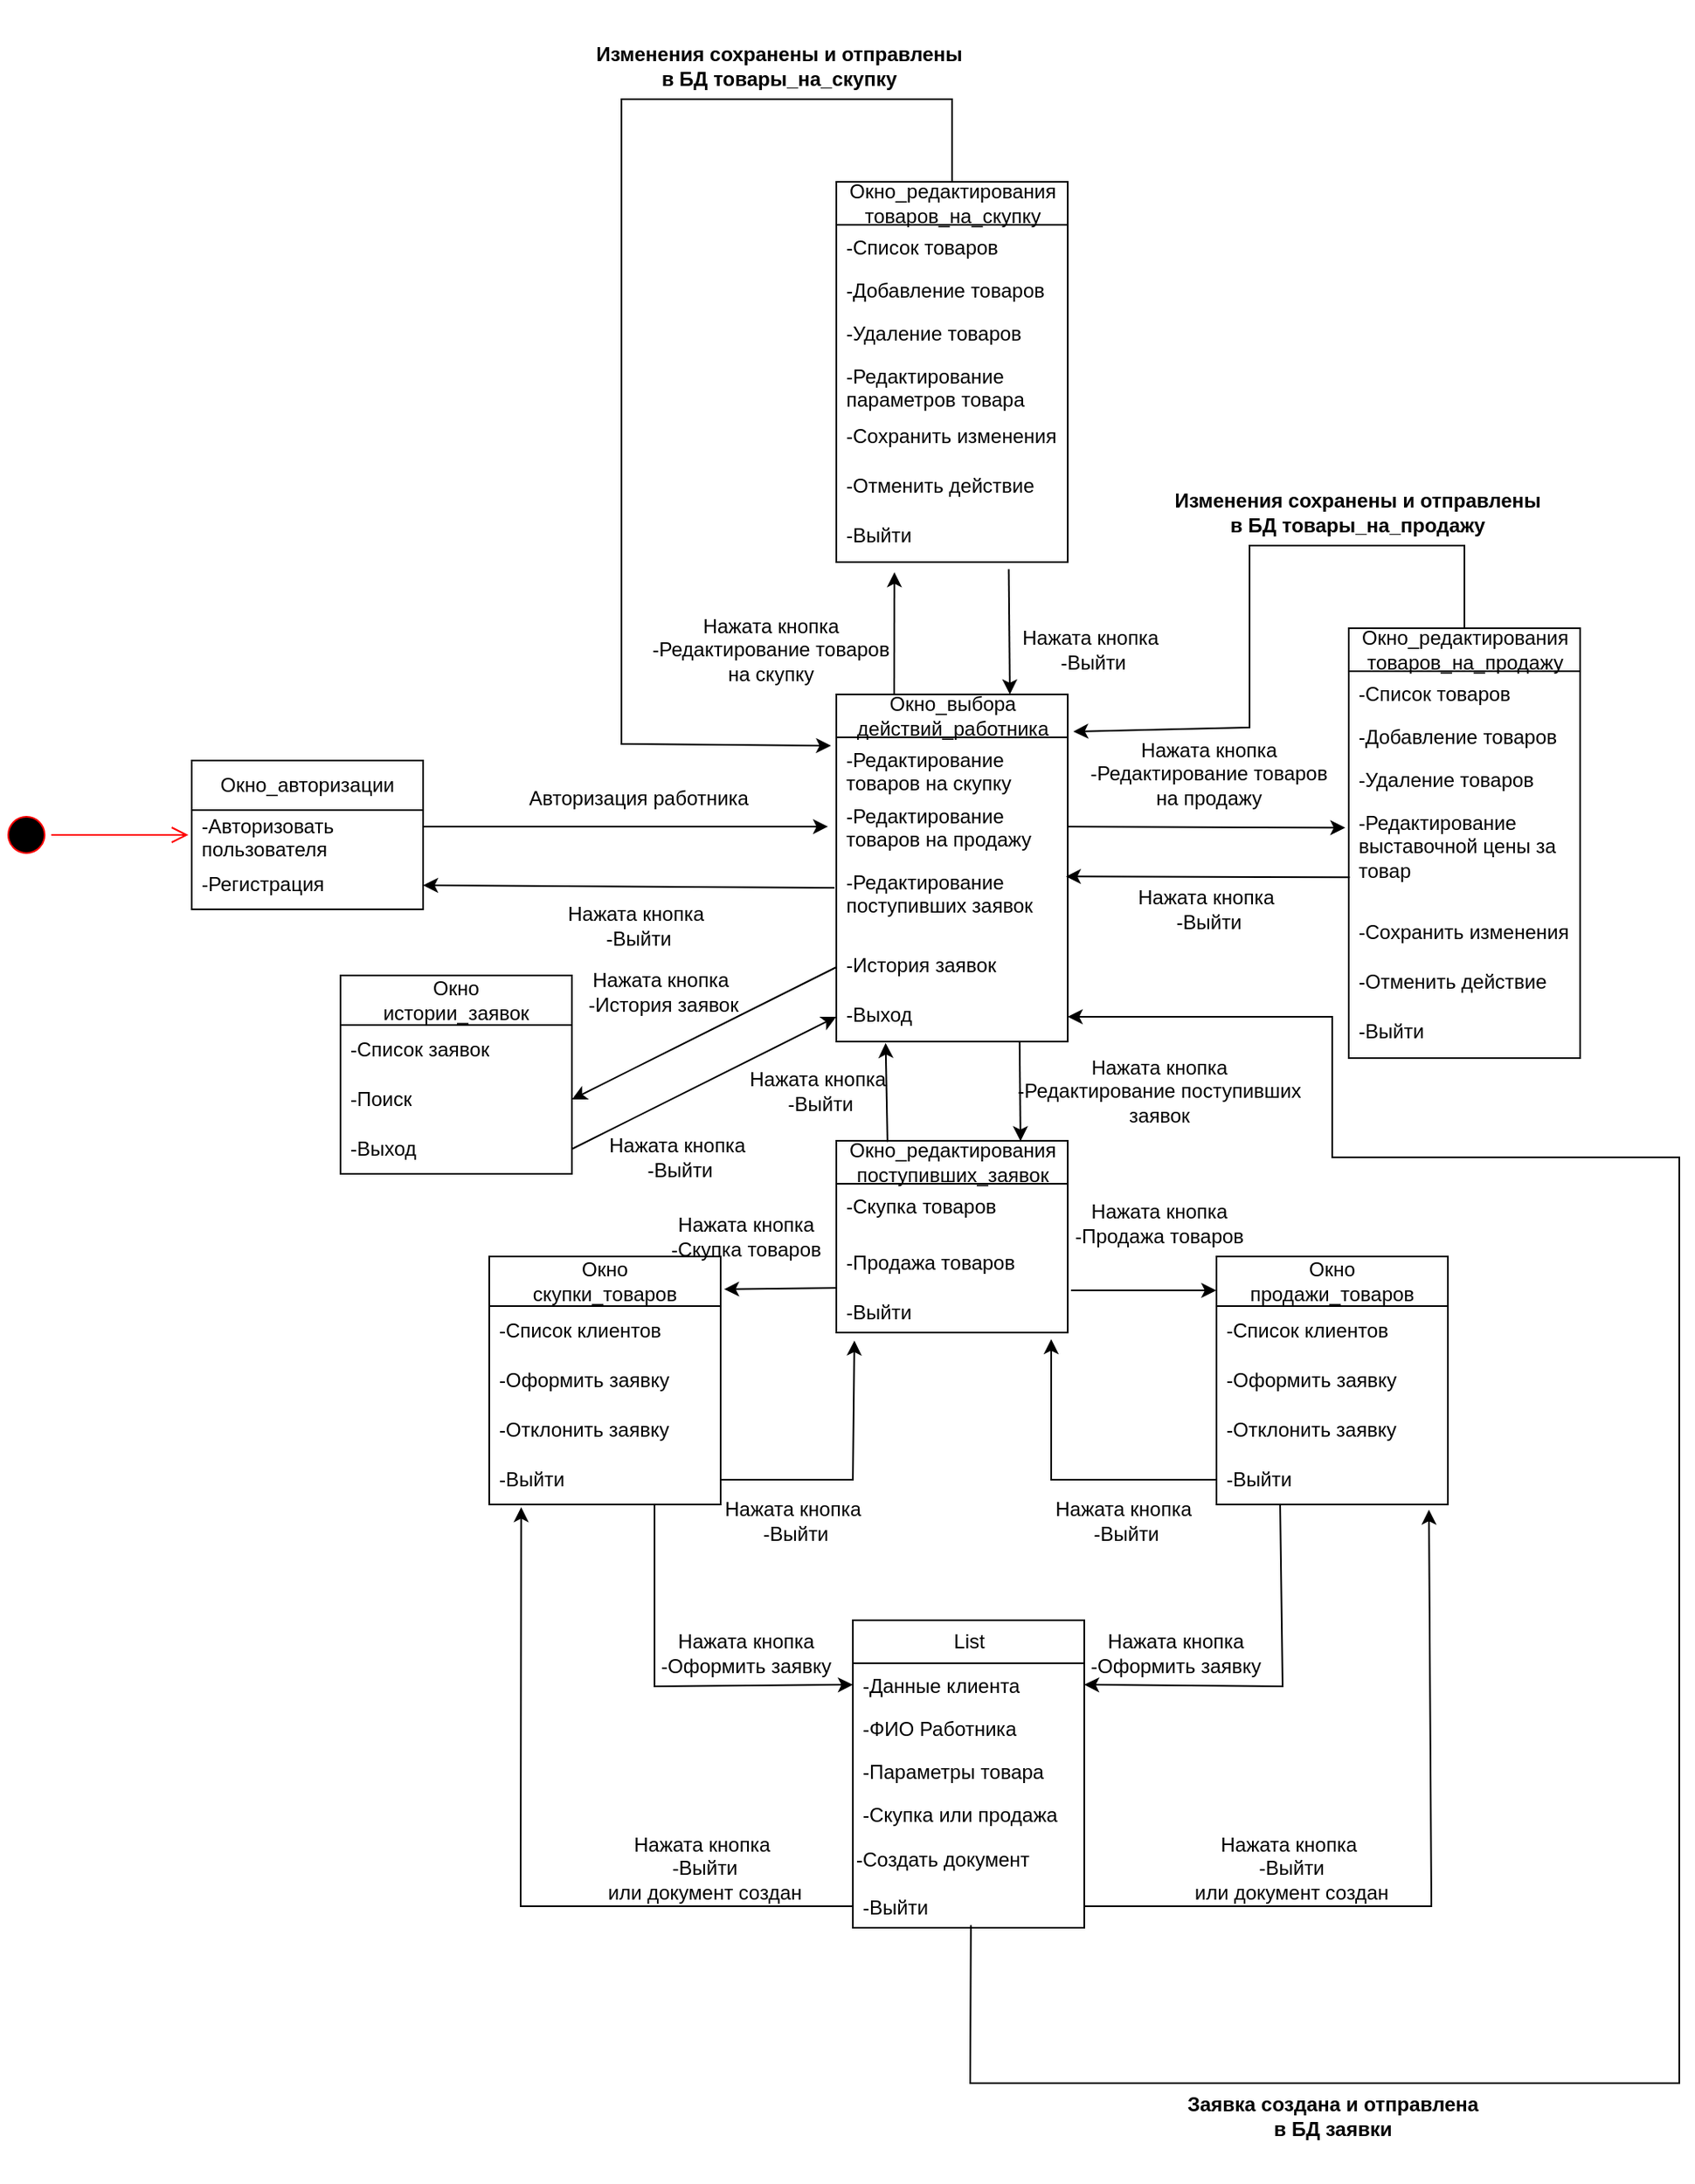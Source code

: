 <mxfile version="22.1.16" type="device">
  <diagram name="Страница — 1" id="S_WbuLk1oYFXi_504yw3">
    <mxGraphModel dx="2301" dy="1238" grid="1" gridSize="10" guides="1" tooltips="1" connect="1" arrows="1" fold="1" page="1" pageScale="1" pageWidth="4681" pageHeight="3300" math="0" shadow="0">
      <root>
        <mxCell id="0" />
        <mxCell id="1" parent="0" />
        <mxCell id="LJ7s-D-oC3d3cCEKPTJ6-1" value="" style="ellipse;html=1;shape=startState;fillColor=#000000;strokeColor=#ff0000;" parent="1" vertex="1">
          <mxGeometry x="25" y="510" width="30" height="30" as="geometry" />
        </mxCell>
        <mxCell id="LJ7s-D-oC3d3cCEKPTJ6-2" value="" style="edgeStyle=orthogonalEdgeStyle;html=1;verticalAlign=bottom;endArrow=open;endSize=8;strokeColor=#ff0000;rounded=0;entryX=-0.011;entryY=0.491;entryDx=0;entryDy=0;entryPerimeter=0;" parent="1" source="LJ7s-D-oC3d3cCEKPTJ6-1" edge="1">
          <mxGeometry relative="1" as="geometry">
            <mxPoint x="138" y="525" as="targetPoint" />
          </mxGeometry>
        </mxCell>
        <mxCell id="LJ7s-D-oC3d3cCEKPTJ6-3" value="Окно_авторизации" style="swimlane;fontStyle=0;childLayout=stackLayout;horizontal=1;startSize=30;horizontalStack=0;resizeParent=1;resizeParentMax=0;resizeLast=0;collapsible=1;marginBottom=0;whiteSpace=wrap;html=1;" parent="1" vertex="1">
          <mxGeometry x="140" y="480" width="140" height="90" as="geometry">
            <mxRectangle x="140" y="480" width="150" height="30" as="alternateBounds" />
          </mxGeometry>
        </mxCell>
        <mxCell id="LJ7s-D-oC3d3cCEKPTJ6-4" value="-Авторизовать пользователя" style="text;strokeColor=none;fillColor=none;align=left;verticalAlign=middle;spacingLeft=4;spacingRight=4;overflow=hidden;points=[[0,0.5],[1,0.5]];portConstraint=eastwest;rotatable=0;whiteSpace=wrap;html=1;" parent="LJ7s-D-oC3d3cCEKPTJ6-3" vertex="1">
          <mxGeometry y="30" width="140" height="30" as="geometry" />
        </mxCell>
        <mxCell id="LJ7s-D-oC3d3cCEKPTJ6-5" value="-Регистрация" style="text;strokeColor=none;fillColor=none;align=left;verticalAlign=middle;spacingLeft=4;spacingRight=4;overflow=hidden;points=[[0,0.5],[1,0.5]];portConstraint=eastwest;rotatable=0;whiteSpace=wrap;html=1;" parent="LJ7s-D-oC3d3cCEKPTJ6-3" vertex="1">
          <mxGeometry y="60" width="140" height="30" as="geometry" />
        </mxCell>
        <mxCell id="LJ7s-D-oC3d3cCEKPTJ6-11" value="" style="endArrow=classic;html=1;rounded=0;entryX=-0.036;entryY=0.333;entryDx=0;entryDy=0;entryPerimeter=0;exitX=1;exitY=0.333;exitDx=0;exitDy=0;exitPerimeter=0;" parent="1" source="LJ7s-D-oC3d3cCEKPTJ6-4" edge="1">
          <mxGeometry width="50" height="50" relative="1" as="geometry">
            <mxPoint x="310" y="540" as="sourcePoint" />
            <mxPoint x="524.96" y="519.99" as="targetPoint" />
          </mxGeometry>
        </mxCell>
        <mxCell id="LJ7s-D-oC3d3cCEKPTJ6-12" value="Авторизация работника" style="text;html=1;align=center;verticalAlign=middle;resizable=0;points=[];autosize=1;strokeColor=none;fillColor=none;" parent="1" vertex="1">
          <mxGeometry x="330" y="488" width="160" height="30" as="geometry" />
        </mxCell>
        <mxCell id="LJ7s-D-oC3d3cCEKPTJ6-50" value="Нажата кнопка&amp;nbsp;&lt;br&gt;-Выйти" style="text;html=1;align=center;verticalAlign=middle;resizable=0;points=[];autosize=1;strokeColor=none;fillColor=none;" parent="1" vertex="1">
          <mxGeometry x="630" y="393" width="110" height="40" as="geometry" />
        </mxCell>
        <mxCell id="LJ7s-D-oC3d3cCEKPTJ6-54" value="Окно_выбора&lt;br&gt;действий_работника" style="swimlane;fontStyle=0;childLayout=stackLayout;horizontal=1;startSize=26;fillColor=none;horizontalStack=0;resizeParent=1;resizeParentMax=0;resizeLast=0;collapsible=1;marginBottom=0;html=1;" parent="1" vertex="1">
          <mxGeometry x="530" y="440" width="140" height="210" as="geometry" />
        </mxCell>
        <mxCell id="LJ7s-D-oC3d3cCEKPTJ6-55" value="-Редактирование товаров на скупку" style="text;strokeColor=none;fillColor=none;align=left;verticalAlign=top;spacingLeft=4;spacingRight=4;overflow=hidden;rotatable=0;points=[[0,0.5],[1,0.5]];portConstraint=eastwest;whiteSpace=wrap;html=1;" parent="LJ7s-D-oC3d3cCEKPTJ6-54" vertex="1">
          <mxGeometry y="26" width="140" height="34" as="geometry" />
        </mxCell>
        <mxCell id="LJ7s-D-oC3d3cCEKPTJ6-56" value="-Редактирование товаров на продажу" style="text;strokeColor=none;fillColor=none;align=left;verticalAlign=top;spacingLeft=4;spacingRight=4;overflow=hidden;rotatable=0;points=[[0,0.5],[1,0.5]];portConstraint=eastwest;whiteSpace=wrap;html=1;" parent="LJ7s-D-oC3d3cCEKPTJ6-54" vertex="1">
          <mxGeometry y="60" width="140" height="40" as="geometry" />
        </mxCell>
        <mxCell id="LJ7s-D-oC3d3cCEKPTJ6-57" value="-Редактирование поступивших заявок" style="text;strokeColor=none;fillColor=none;align=left;verticalAlign=top;spacingLeft=4;spacingRight=4;overflow=hidden;rotatable=0;points=[[0,0.5],[1,0.5]];portConstraint=eastwest;whiteSpace=wrap;html=1;" parent="LJ7s-D-oC3d3cCEKPTJ6-54" vertex="1">
          <mxGeometry y="100" width="140" height="50" as="geometry" />
        </mxCell>
        <mxCell id="VSyHKjEqZJZnVfe-CxXT-1" value="-История заявок" style="text;strokeColor=none;fillColor=none;align=left;verticalAlign=top;spacingLeft=4;spacingRight=4;overflow=hidden;rotatable=0;points=[[0,0.5],[1,0.5]];portConstraint=eastwest;whiteSpace=wrap;html=1;" vertex="1" parent="LJ7s-D-oC3d3cCEKPTJ6-54">
          <mxGeometry y="150" width="140" height="30" as="geometry" />
        </mxCell>
        <mxCell id="LJ7s-D-oC3d3cCEKPTJ6-58" value="-Выход" style="text;strokeColor=none;fillColor=none;align=left;verticalAlign=top;spacingLeft=4;spacingRight=4;overflow=hidden;rotatable=0;points=[[0,0.5],[1,0.5]];portConstraint=eastwest;whiteSpace=wrap;html=1;" parent="LJ7s-D-oC3d3cCEKPTJ6-54" vertex="1">
          <mxGeometry y="180" width="140" height="30" as="geometry" />
        </mxCell>
        <mxCell id="LJ7s-D-oC3d3cCEKPTJ6-59" value="" style="endArrow=classic;html=1;rounded=0;exitX=-0.008;exitY=0.34;exitDx=0;exitDy=0;exitPerimeter=0;" parent="1" source="LJ7s-D-oC3d3cCEKPTJ6-57" target="LJ7s-D-oC3d3cCEKPTJ6-5" edge="1">
          <mxGeometry width="50" height="50" relative="1" as="geometry">
            <mxPoint x="630" y="470" as="sourcePoint" />
            <mxPoint x="680" y="420" as="targetPoint" />
          </mxGeometry>
        </mxCell>
        <mxCell id="LJ7s-D-oC3d3cCEKPTJ6-60" value="Окно_редактирования&lt;br&gt;товаров_на_скупку" style="swimlane;fontStyle=0;childLayout=stackLayout;horizontal=1;startSize=26;fillColor=none;horizontalStack=0;resizeParent=1;resizeParentMax=0;resizeLast=0;collapsible=1;marginBottom=0;html=1;" parent="1" vertex="1">
          <mxGeometry x="530" y="130" width="140" height="230" as="geometry" />
        </mxCell>
        <mxCell id="LJ7s-D-oC3d3cCEKPTJ6-61" value="-Список товаров" style="text;strokeColor=none;fillColor=none;align=left;verticalAlign=top;spacingLeft=4;spacingRight=4;overflow=hidden;rotatable=0;points=[[0,0.5],[1,0.5]];portConstraint=eastwest;whiteSpace=wrap;html=1;" parent="LJ7s-D-oC3d3cCEKPTJ6-60" vertex="1">
          <mxGeometry y="26" width="140" height="26" as="geometry" />
        </mxCell>
        <mxCell id="LJ7s-D-oC3d3cCEKPTJ6-62" value="-Добавление товаров" style="text;strokeColor=none;fillColor=none;align=left;verticalAlign=top;spacingLeft=4;spacingRight=4;overflow=hidden;rotatable=0;points=[[0,0.5],[1,0.5]];portConstraint=eastwest;whiteSpace=wrap;html=1;" parent="LJ7s-D-oC3d3cCEKPTJ6-60" vertex="1">
          <mxGeometry y="52" width="140" height="26" as="geometry" />
        </mxCell>
        <mxCell id="LJ7s-D-oC3d3cCEKPTJ6-63" value="-Удаление товаров" style="text;strokeColor=none;fillColor=none;align=left;verticalAlign=top;spacingLeft=4;spacingRight=4;overflow=hidden;rotatable=0;points=[[0,0.5],[1,0.5]];portConstraint=eastwest;whiteSpace=wrap;html=1;" parent="LJ7s-D-oC3d3cCEKPTJ6-60" vertex="1">
          <mxGeometry y="78" width="140" height="26" as="geometry" />
        </mxCell>
        <mxCell id="LJ7s-D-oC3d3cCEKPTJ6-64" value="-Редактирование параметров товара" style="text;strokeColor=none;fillColor=none;align=left;verticalAlign=top;spacingLeft=4;spacingRight=4;overflow=hidden;rotatable=0;points=[[0,0.5],[1,0.5]];portConstraint=eastwest;whiteSpace=wrap;html=1;" parent="LJ7s-D-oC3d3cCEKPTJ6-60" vertex="1">
          <mxGeometry y="104" width="140" height="36" as="geometry" />
        </mxCell>
        <mxCell id="LJ7s-D-oC3d3cCEKPTJ6-66" value="-Сохранить изменения" style="text;strokeColor=none;fillColor=none;align=left;verticalAlign=top;spacingLeft=4;spacingRight=4;overflow=hidden;rotatable=0;points=[[0,0.5],[1,0.5]];portConstraint=eastwest;whiteSpace=wrap;html=1;" parent="LJ7s-D-oC3d3cCEKPTJ6-60" vertex="1">
          <mxGeometry y="140" width="140" height="30" as="geometry" />
        </mxCell>
        <mxCell id="LJ7s-D-oC3d3cCEKPTJ6-67" value="-Отменить действие" style="text;strokeColor=none;fillColor=none;align=left;verticalAlign=top;spacingLeft=4;spacingRight=4;overflow=hidden;rotatable=0;points=[[0,0.5],[1,0.5]];portConstraint=eastwest;whiteSpace=wrap;html=1;" parent="LJ7s-D-oC3d3cCEKPTJ6-60" vertex="1">
          <mxGeometry y="170" width="140" height="30" as="geometry" />
        </mxCell>
        <mxCell id="LJ7s-D-oC3d3cCEKPTJ6-65" value="-Выйти" style="text;strokeColor=none;fillColor=none;align=left;verticalAlign=top;spacingLeft=4;spacingRight=4;overflow=hidden;rotatable=0;points=[[0,0.5],[1,0.5]];portConstraint=eastwest;whiteSpace=wrap;html=1;" parent="LJ7s-D-oC3d3cCEKPTJ6-60" vertex="1">
          <mxGeometry y="200" width="140" height="30" as="geometry" />
        </mxCell>
        <mxCell id="LJ7s-D-oC3d3cCEKPTJ6-68" value="" style="endArrow=classic;html=1;rounded=0;exitX=0.745;exitY=1.143;exitDx=0;exitDy=0;entryX=0.75;entryY=0;entryDx=0;entryDy=0;exitPerimeter=0;" parent="1" source="LJ7s-D-oC3d3cCEKPTJ6-65" target="LJ7s-D-oC3d3cCEKPTJ6-54" edge="1">
          <mxGeometry width="50" height="50" relative="1" as="geometry">
            <mxPoint x="630" y="470" as="sourcePoint" />
            <mxPoint x="680" y="420" as="targetPoint" />
          </mxGeometry>
        </mxCell>
        <mxCell id="LJ7s-D-oC3d3cCEKPTJ6-69" value="" style="endArrow=classic;html=1;rounded=0;exitX=0.25;exitY=0;exitDx=0;exitDy=0;entryX=0.251;entryY=1.203;entryDx=0;entryDy=0;entryPerimeter=0;" parent="1" source="LJ7s-D-oC3d3cCEKPTJ6-54" target="LJ7s-D-oC3d3cCEKPTJ6-65" edge="1">
          <mxGeometry width="50" height="50" relative="1" as="geometry">
            <mxPoint x="630" y="470" as="sourcePoint" />
            <mxPoint x="680" y="420" as="targetPoint" />
          </mxGeometry>
        </mxCell>
        <mxCell id="LJ7s-D-oC3d3cCEKPTJ6-70" value="Нажата кнопка&lt;br&gt;-Редактирование товаров&lt;br&gt;на скупку" style="text;html=1;align=center;verticalAlign=middle;resizable=0;points=[];autosize=1;strokeColor=none;fillColor=none;" parent="1" vertex="1">
          <mxGeometry x="405" y="383" width="170" height="60" as="geometry" />
        </mxCell>
        <mxCell id="LJ7s-D-oC3d3cCEKPTJ6-124" value="Окно_редактирования&lt;br&gt;товаров_на_продажу" style="swimlane;fontStyle=0;childLayout=stackLayout;horizontal=1;startSize=26;fillColor=none;horizontalStack=0;resizeParent=1;resizeParentMax=0;resizeLast=0;collapsible=1;marginBottom=0;html=1;" parent="1" vertex="1">
          <mxGeometry x="840" y="400" width="140" height="260" as="geometry" />
        </mxCell>
        <mxCell id="LJ7s-D-oC3d3cCEKPTJ6-125" value="-Список товаров" style="text;strokeColor=none;fillColor=none;align=left;verticalAlign=top;spacingLeft=4;spacingRight=4;overflow=hidden;rotatable=0;points=[[0,0.5],[1,0.5]];portConstraint=eastwest;whiteSpace=wrap;html=1;" parent="LJ7s-D-oC3d3cCEKPTJ6-124" vertex="1">
          <mxGeometry y="26" width="140" height="26" as="geometry" />
        </mxCell>
        <mxCell id="LJ7s-D-oC3d3cCEKPTJ6-126" value="-Добавление товаров" style="text;strokeColor=none;fillColor=none;align=left;verticalAlign=top;spacingLeft=4;spacingRight=4;overflow=hidden;rotatable=0;points=[[0,0.5],[1,0.5]];portConstraint=eastwest;whiteSpace=wrap;html=1;" parent="LJ7s-D-oC3d3cCEKPTJ6-124" vertex="1">
          <mxGeometry y="52" width="140" height="26" as="geometry" />
        </mxCell>
        <mxCell id="LJ7s-D-oC3d3cCEKPTJ6-127" value="-Удаление товаров" style="text;strokeColor=none;fillColor=none;align=left;verticalAlign=top;spacingLeft=4;spacingRight=4;overflow=hidden;rotatable=0;points=[[0,0.5],[1,0.5]];portConstraint=eastwest;whiteSpace=wrap;html=1;" parent="LJ7s-D-oC3d3cCEKPTJ6-124" vertex="1">
          <mxGeometry y="78" width="140" height="26" as="geometry" />
        </mxCell>
        <mxCell id="LJ7s-D-oC3d3cCEKPTJ6-128" value="-Редактирование выставочной цены за товар" style="text;strokeColor=none;fillColor=none;align=left;verticalAlign=top;spacingLeft=4;spacingRight=4;overflow=hidden;rotatable=0;points=[[0,0.5],[1,0.5]];portConstraint=eastwest;whiteSpace=wrap;html=1;" parent="LJ7s-D-oC3d3cCEKPTJ6-124" vertex="1">
          <mxGeometry y="104" width="140" height="66" as="geometry" />
        </mxCell>
        <mxCell id="LJ7s-D-oC3d3cCEKPTJ6-129" value="-Сохранить изменения" style="text;strokeColor=none;fillColor=none;align=left;verticalAlign=top;spacingLeft=4;spacingRight=4;overflow=hidden;rotatable=0;points=[[0,0.5],[1,0.5]];portConstraint=eastwest;whiteSpace=wrap;html=1;" parent="LJ7s-D-oC3d3cCEKPTJ6-124" vertex="1">
          <mxGeometry y="170" width="140" height="30" as="geometry" />
        </mxCell>
        <mxCell id="LJ7s-D-oC3d3cCEKPTJ6-130" value="-Отменить действие" style="text;strokeColor=none;fillColor=none;align=left;verticalAlign=top;spacingLeft=4;spacingRight=4;overflow=hidden;rotatable=0;points=[[0,0.5],[1,0.5]];portConstraint=eastwest;whiteSpace=wrap;html=1;" parent="LJ7s-D-oC3d3cCEKPTJ6-124" vertex="1">
          <mxGeometry y="200" width="140" height="30" as="geometry" />
        </mxCell>
        <mxCell id="LJ7s-D-oC3d3cCEKPTJ6-131" value="-Выйти" style="text;strokeColor=none;fillColor=none;align=left;verticalAlign=top;spacingLeft=4;spacingRight=4;overflow=hidden;rotatable=0;points=[[0,0.5],[1,0.5]];portConstraint=eastwest;whiteSpace=wrap;html=1;" parent="LJ7s-D-oC3d3cCEKPTJ6-124" vertex="1">
          <mxGeometry y="230" width="140" height="30" as="geometry" />
        </mxCell>
        <mxCell id="LJ7s-D-oC3d3cCEKPTJ6-132" value="" style="endArrow=classic;html=1;rounded=0;exitX=0.005;exitY=0.707;exitDx=0;exitDy=0;entryX=0.992;entryY=0.203;entryDx=0;entryDy=0;entryPerimeter=0;exitPerimeter=0;" parent="1" source="LJ7s-D-oC3d3cCEKPTJ6-128" target="LJ7s-D-oC3d3cCEKPTJ6-57" edge="1">
          <mxGeometry width="50" height="50" relative="1" as="geometry">
            <mxPoint x="630" y="470" as="sourcePoint" />
            <mxPoint x="680" y="420" as="targetPoint" />
            <Array as="points" />
          </mxGeometry>
        </mxCell>
        <mxCell id="LJ7s-D-oC3d3cCEKPTJ6-133" value="Нажата кнопка&amp;nbsp;&lt;br&gt;-Выйти" style="text;html=1;align=center;verticalAlign=middle;resizable=0;points=[];autosize=1;strokeColor=none;fillColor=none;" parent="1" vertex="1">
          <mxGeometry x="700" y="550" width="110" height="40" as="geometry" />
        </mxCell>
        <mxCell id="LJ7s-D-oC3d3cCEKPTJ6-134" value="" style="endArrow=classic;html=1;rounded=0;exitX=1;exitY=0.5;exitDx=0;exitDy=0;entryX=-0.015;entryY=0.252;entryDx=0;entryDy=0;entryPerimeter=0;" parent="1" source="LJ7s-D-oC3d3cCEKPTJ6-56" target="LJ7s-D-oC3d3cCEKPTJ6-128" edge="1">
          <mxGeometry width="50" height="50" relative="1" as="geometry">
            <mxPoint x="630" y="470" as="sourcePoint" />
            <mxPoint x="680" y="420" as="targetPoint" />
          </mxGeometry>
        </mxCell>
        <mxCell id="LJ7s-D-oC3d3cCEKPTJ6-135" value="Нажата кнопка&lt;br&gt;-Редактирование товаров&lt;br&gt;на продажу" style="text;html=1;align=center;verticalAlign=middle;resizable=0;points=[];autosize=1;strokeColor=none;fillColor=none;" parent="1" vertex="1">
          <mxGeometry x="670" y="458" width="170" height="60" as="geometry" />
        </mxCell>
        <mxCell id="LJ7s-D-oC3d3cCEKPTJ6-136" value="Окно_редактирования&lt;br&gt;поступивших_заявок" style="swimlane;fontStyle=0;childLayout=stackLayout;horizontal=1;startSize=26;fillColor=none;horizontalStack=0;resizeParent=1;resizeParentMax=0;resizeLast=0;collapsible=1;marginBottom=0;html=1;" parent="1" vertex="1">
          <mxGeometry x="530" y="710" width="140" height="116" as="geometry" />
        </mxCell>
        <mxCell id="LJ7s-D-oC3d3cCEKPTJ6-137" value="-Скупка товаров" style="text;strokeColor=none;fillColor=none;align=left;verticalAlign=top;spacingLeft=4;spacingRight=4;overflow=hidden;rotatable=0;points=[[0,0.5],[1,0.5]];portConstraint=eastwest;whiteSpace=wrap;html=1;" parent="LJ7s-D-oC3d3cCEKPTJ6-136" vertex="1">
          <mxGeometry y="26" width="140" height="34" as="geometry" />
        </mxCell>
        <mxCell id="LJ7s-D-oC3d3cCEKPTJ6-138" value="-Продажа товаров" style="text;strokeColor=none;fillColor=none;align=left;verticalAlign=top;spacingLeft=4;spacingRight=4;overflow=hidden;rotatable=0;points=[[0,0.5],[1,0.5]];portConstraint=eastwest;whiteSpace=wrap;html=1;" parent="LJ7s-D-oC3d3cCEKPTJ6-136" vertex="1">
          <mxGeometry y="60" width="140" height="30" as="geometry" />
        </mxCell>
        <mxCell id="LJ7s-D-oC3d3cCEKPTJ6-139" value="-Выйти" style="text;strokeColor=none;fillColor=none;align=left;verticalAlign=top;spacingLeft=4;spacingRight=4;overflow=hidden;rotatable=0;points=[[0,0.5],[1,0.5]];portConstraint=eastwest;whiteSpace=wrap;html=1;" parent="LJ7s-D-oC3d3cCEKPTJ6-136" vertex="1">
          <mxGeometry y="90" width="140" height="26" as="geometry" />
        </mxCell>
        <mxCell id="LJ7s-D-oC3d3cCEKPTJ6-140" value="" style="endArrow=classic;html=1;rounded=0;exitX=0.792;exitY=1.008;exitDx=0;exitDy=0;exitPerimeter=0;entryX=0.796;entryY=0.002;entryDx=0;entryDy=0;entryPerimeter=0;" parent="1" source="LJ7s-D-oC3d3cCEKPTJ6-58" target="LJ7s-D-oC3d3cCEKPTJ6-136" edge="1">
          <mxGeometry width="50" height="50" relative="1" as="geometry">
            <mxPoint x="540" y="560" as="sourcePoint" />
            <mxPoint x="590" y="510" as="targetPoint" />
            <Array as="points" />
          </mxGeometry>
        </mxCell>
        <mxCell id="LJ7s-D-oC3d3cCEKPTJ6-141" value="" style="endArrow=classic;html=1;rounded=0;exitX=0.221;exitY=0.006;exitDx=0;exitDy=0;exitPerimeter=0;entryX=0.213;entryY=1.029;entryDx=0;entryDy=0;entryPerimeter=0;" parent="1" source="LJ7s-D-oC3d3cCEKPTJ6-136" target="LJ7s-D-oC3d3cCEKPTJ6-58" edge="1">
          <mxGeometry width="50" height="50" relative="1" as="geometry">
            <mxPoint x="530" y="640" as="sourcePoint" />
            <mxPoint x="580" y="590" as="targetPoint" />
          </mxGeometry>
        </mxCell>
        <mxCell id="LJ7s-D-oC3d3cCEKPTJ6-142" value="Нажата кнопка&amp;nbsp;&lt;br&gt;-Выйти" style="text;html=1;align=center;verticalAlign=middle;resizable=0;points=[];autosize=1;strokeColor=none;fillColor=none;" parent="1" vertex="1">
          <mxGeometry x="465" y="660" width="110" height="40" as="geometry" />
        </mxCell>
        <mxCell id="LJ7s-D-oC3d3cCEKPTJ6-143" value="Нажата кнопка&lt;br&gt;-Редактирование поступивших&lt;br&gt;заявок" style="text;html=1;align=center;verticalAlign=middle;resizable=0;points=[];autosize=1;strokeColor=none;fillColor=none;" parent="1" vertex="1">
          <mxGeometry x="630" y="650" width="190" height="60" as="geometry" />
        </mxCell>
        <mxCell id="LJ7s-D-oC3d3cCEKPTJ6-144" value="Окно&lt;br&gt;продажи_товаров" style="swimlane;fontStyle=0;childLayout=stackLayout;horizontal=1;startSize=30;horizontalStack=0;resizeParent=1;resizeParentMax=0;resizeLast=0;collapsible=1;marginBottom=0;whiteSpace=wrap;html=1;" parent="1" vertex="1">
          <mxGeometry x="760" y="780" width="140" height="150" as="geometry" />
        </mxCell>
        <mxCell id="LJ7s-D-oC3d3cCEKPTJ6-145" value="-Список клиентов" style="text;strokeColor=none;fillColor=none;align=left;verticalAlign=middle;spacingLeft=4;spacingRight=4;overflow=hidden;points=[[0,0.5],[1,0.5]];portConstraint=eastwest;rotatable=0;whiteSpace=wrap;html=1;" parent="LJ7s-D-oC3d3cCEKPTJ6-144" vertex="1">
          <mxGeometry y="30" width="140" height="30" as="geometry" />
        </mxCell>
        <mxCell id="LJ7s-D-oC3d3cCEKPTJ6-146" value="-Оформить заявку" style="text;strokeColor=none;fillColor=none;align=left;verticalAlign=middle;spacingLeft=4;spacingRight=4;overflow=hidden;points=[[0,0.5],[1,0.5]];portConstraint=eastwest;rotatable=0;whiteSpace=wrap;html=1;" parent="LJ7s-D-oC3d3cCEKPTJ6-144" vertex="1">
          <mxGeometry y="60" width="140" height="30" as="geometry" />
        </mxCell>
        <mxCell id="LJ7s-D-oC3d3cCEKPTJ6-147" value="-Отклонить заявку" style="text;strokeColor=none;fillColor=none;align=left;verticalAlign=middle;spacingLeft=4;spacingRight=4;overflow=hidden;points=[[0,0.5],[1,0.5]];portConstraint=eastwest;rotatable=0;whiteSpace=wrap;html=1;" parent="LJ7s-D-oC3d3cCEKPTJ6-144" vertex="1">
          <mxGeometry y="90" width="140" height="30" as="geometry" />
        </mxCell>
        <mxCell id="LJ7s-D-oC3d3cCEKPTJ6-148" value="-Выйти" style="text;strokeColor=none;fillColor=none;align=left;verticalAlign=middle;spacingLeft=4;spacingRight=4;overflow=hidden;points=[[0,0.5],[1,0.5]];portConstraint=eastwest;rotatable=0;whiteSpace=wrap;html=1;" parent="LJ7s-D-oC3d3cCEKPTJ6-144" vertex="1">
          <mxGeometry y="120" width="140" height="30" as="geometry" />
        </mxCell>
        <mxCell id="LJ7s-D-oC3d3cCEKPTJ6-149" value="Окно&lt;br&gt;скупки_товаров" style="swimlane;fontStyle=0;childLayout=stackLayout;horizontal=1;startSize=30;horizontalStack=0;resizeParent=1;resizeParentMax=0;resizeLast=0;collapsible=1;marginBottom=0;whiteSpace=wrap;html=1;" parent="1" vertex="1">
          <mxGeometry x="320" y="780" width="140" height="150" as="geometry" />
        </mxCell>
        <mxCell id="LJ7s-D-oC3d3cCEKPTJ6-150" value="-Список клиентов" style="text;strokeColor=none;fillColor=none;align=left;verticalAlign=middle;spacingLeft=4;spacingRight=4;overflow=hidden;points=[[0,0.5],[1,0.5]];portConstraint=eastwest;rotatable=0;whiteSpace=wrap;html=1;" parent="LJ7s-D-oC3d3cCEKPTJ6-149" vertex="1">
          <mxGeometry y="30" width="140" height="30" as="geometry" />
        </mxCell>
        <mxCell id="LJ7s-D-oC3d3cCEKPTJ6-151" value="-Оформить заявку" style="text;strokeColor=none;fillColor=none;align=left;verticalAlign=middle;spacingLeft=4;spacingRight=4;overflow=hidden;points=[[0,0.5],[1,0.5]];portConstraint=eastwest;rotatable=0;whiteSpace=wrap;html=1;" parent="LJ7s-D-oC3d3cCEKPTJ6-149" vertex="1">
          <mxGeometry y="60" width="140" height="30" as="geometry" />
        </mxCell>
        <mxCell id="LJ7s-D-oC3d3cCEKPTJ6-152" value="-Отклонить заявку" style="text;strokeColor=none;fillColor=none;align=left;verticalAlign=middle;spacingLeft=4;spacingRight=4;overflow=hidden;points=[[0,0.5],[1,0.5]];portConstraint=eastwest;rotatable=0;whiteSpace=wrap;html=1;" parent="LJ7s-D-oC3d3cCEKPTJ6-149" vertex="1">
          <mxGeometry y="90" width="140" height="30" as="geometry" />
        </mxCell>
        <mxCell id="LJ7s-D-oC3d3cCEKPTJ6-153" value="-Выйти" style="text;strokeColor=none;fillColor=none;align=left;verticalAlign=middle;spacingLeft=4;spacingRight=4;overflow=hidden;points=[[0,0.5],[1,0.5]];portConstraint=eastwest;rotatable=0;whiteSpace=wrap;html=1;" parent="LJ7s-D-oC3d3cCEKPTJ6-149" vertex="1">
          <mxGeometry y="120" width="140" height="30" as="geometry" />
        </mxCell>
        <mxCell id="LJ7s-D-oC3d3cCEKPTJ6-154" value="" style="endArrow=classic;html=1;rounded=0;exitX=1;exitY=0.5;exitDx=0;exitDy=0;entryX=0.078;entryY=1.186;entryDx=0;entryDy=0;entryPerimeter=0;" parent="1" source="LJ7s-D-oC3d3cCEKPTJ6-153" target="LJ7s-D-oC3d3cCEKPTJ6-139" edge="1">
          <mxGeometry width="50" height="50" relative="1" as="geometry">
            <mxPoint x="490" y="730" as="sourcePoint" />
            <mxPoint x="540" y="680" as="targetPoint" />
            <Array as="points">
              <mxPoint x="500" y="915" />
              <mxPoint x="540" y="915" />
            </Array>
          </mxGeometry>
        </mxCell>
        <mxCell id="LJ7s-D-oC3d3cCEKPTJ6-155" value="Нажата кнопка&amp;nbsp;&lt;br&gt;-Выйти" style="text;html=1;align=center;verticalAlign=middle;resizable=0;points=[];autosize=1;strokeColor=none;fillColor=none;" parent="1" vertex="1">
          <mxGeometry x="450" y="920" width="110" height="40" as="geometry" />
        </mxCell>
        <mxCell id="LJ7s-D-oC3d3cCEKPTJ6-156" value="" style="endArrow=classic;html=1;rounded=0;exitX=0;exitY=0.5;exitDx=0;exitDy=0;" parent="1" source="LJ7s-D-oC3d3cCEKPTJ6-148" edge="1">
          <mxGeometry width="50" height="50" relative="1" as="geometry">
            <mxPoint x="490" y="730" as="sourcePoint" />
            <mxPoint x="660" y="830" as="targetPoint" />
            <Array as="points">
              <mxPoint x="660" y="915" />
            </Array>
          </mxGeometry>
        </mxCell>
        <mxCell id="LJ7s-D-oC3d3cCEKPTJ6-157" value="Нажата кнопка&amp;nbsp;&lt;br&gt;-Выйти" style="text;html=1;align=center;verticalAlign=middle;resizable=0;points=[];autosize=1;strokeColor=none;fillColor=none;" parent="1" vertex="1">
          <mxGeometry x="650" y="920" width="110" height="40" as="geometry" />
        </mxCell>
        <mxCell id="LJ7s-D-oC3d3cCEKPTJ6-158" value="" style="endArrow=classic;html=1;rounded=0;exitX=0.002;exitY=-0.038;exitDx=0;exitDy=0;exitPerimeter=0;entryX=1.015;entryY=0.132;entryDx=0;entryDy=0;entryPerimeter=0;" parent="1" source="LJ7s-D-oC3d3cCEKPTJ6-139" target="LJ7s-D-oC3d3cCEKPTJ6-149" edge="1">
          <mxGeometry width="50" height="50" relative="1" as="geometry">
            <mxPoint x="490" y="730" as="sourcePoint" />
            <mxPoint x="540" y="680" as="targetPoint" />
          </mxGeometry>
        </mxCell>
        <mxCell id="LJ7s-D-oC3d3cCEKPTJ6-159" value="Нажата кнопка&lt;br&gt;-Скупка товаров" style="text;html=1;align=center;verticalAlign=middle;resizable=0;points=[];autosize=1;strokeColor=none;fillColor=none;" parent="1" vertex="1">
          <mxGeometry x="420" y="748" width="110" height="40" as="geometry" />
        </mxCell>
        <mxCell id="LJ7s-D-oC3d3cCEKPTJ6-160" value="Нажата кнопка&lt;br&gt;-Продажа товаров" style="text;html=1;align=center;verticalAlign=middle;resizable=0;points=[];autosize=1;strokeColor=none;fillColor=none;" parent="1" vertex="1">
          <mxGeometry x="660" y="740" width="130" height="40" as="geometry" />
        </mxCell>
        <mxCell id="LJ7s-D-oC3d3cCEKPTJ6-161" value="" style="endArrow=classic;html=1;rounded=0;exitX=1.014;exitY=0.02;exitDx=0;exitDy=0;exitPerimeter=0;entryX=-0.001;entryY=0.137;entryDx=0;entryDy=0;entryPerimeter=0;" parent="1" source="LJ7s-D-oC3d3cCEKPTJ6-139" target="LJ7s-D-oC3d3cCEKPTJ6-144" edge="1">
          <mxGeometry width="50" height="50" relative="1" as="geometry">
            <mxPoint x="490" y="730" as="sourcePoint" />
            <mxPoint x="540" y="680" as="targetPoint" />
          </mxGeometry>
        </mxCell>
        <mxCell id="LJ7s-D-oC3d3cCEKPTJ6-163" value="List" style="swimlane;fontStyle=0;childLayout=stackLayout;horizontal=1;startSize=26;fillColor=none;horizontalStack=0;resizeParent=1;resizeParentMax=0;resizeLast=0;collapsible=1;marginBottom=0;html=1;" parent="1" vertex="1">
          <mxGeometry x="540" y="1000" width="140" height="186" as="geometry" />
        </mxCell>
        <mxCell id="LJ7s-D-oC3d3cCEKPTJ6-164" value="-Данные клиента" style="text;strokeColor=none;fillColor=none;align=left;verticalAlign=top;spacingLeft=4;spacingRight=4;overflow=hidden;rotatable=0;points=[[0,0.5],[1,0.5]];portConstraint=eastwest;whiteSpace=wrap;html=1;" parent="LJ7s-D-oC3d3cCEKPTJ6-163" vertex="1">
          <mxGeometry y="26" width="140" height="26" as="geometry" />
        </mxCell>
        <mxCell id="LJ7s-D-oC3d3cCEKPTJ6-165" value="-ФИО Работника" style="text;strokeColor=none;fillColor=none;align=left;verticalAlign=top;spacingLeft=4;spacingRight=4;overflow=hidden;rotatable=0;points=[[0,0.5],[1,0.5]];portConstraint=eastwest;whiteSpace=wrap;html=1;" parent="LJ7s-D-oC3d3cCEKPTJ6-163" vertex="1">
          <mxGeometry y="52" width="140" height="26" as="geometry" />
        </mxCell>
        <mxCell id="LJ7s-D-oC3d3cCEKPTJ6-166" value="-Параметры товара" style="text;strokeColor=none;fillColor=none;align=left;verticalAlign=top;spacingLeft=4;spacingRight=4;overflow=hidden;rotatable=0;points=[[0,0.5],[1,0.5]];portConstraint=eastwest;whiteSpace=wrap;html=1;" parent="LJ7s-D-oC3d3cCEKPTJ6-163" vertex="1">
          <mxGeometry y="78" width="140" height="26" as="geometry" />
        </mxCell>
        <mxCell id="LJ7s-D-oC3d3cCEKPTJ6-167" value="-Скупка или продажа" style="text;strokeColor=none;fillColor=none;align=left;verticalAlign=top;spacingLeft=4;spacingRight=4;overflow=hidden;rotatable=0;points=[[0,0.5],[1,0.5]];portConstraint=eastwest;whiteSpace=wrap;html=1;" parent="LJ7s-D-oC3d3cCEKPTJ6-163" vertex="1">
          <mxGeometry y="104" width="140" height="26" as="geometry" />
        </mxCell>
        <mxCell id="LJ7s-D-oC3d3cCEKPTJ6-173" value="-Создать документ" style="text;html=1;align=left;verticalAlign=middle;resizable=0;points=[];autosize=1;strokeColor=none;fillColor=none;" parent="LJ7s-D-oC3d3cCEKPTJ6-163" vertex="1">
          <mxGeometry y="130" width="140" height="30" as="geometry" />
        </mxCell>
        <mxCell id="LJ7s-D-oC3d3cCEKPTJ6-168" value="-Выйти" style="text;strokeColor=none;fillColor=none;align=left;verticalAlign=top;spacingLeft=4;spacingRight=4;overflow=hidden;rotatable=0;points=[[0,0.5],[1,0.5]];portConstraint=eastwest;whiteSpace=wrap;html=1;" parent="LJ7s-D-oC3d3cCEKPTJ6-163" vertex="1">
          <mxGeometry y="160" width="140" height="26" as="geometry" />
        </mxCell>
        <mxCell id="LJ7s-D-oC3d3cCEKPTJ6-169" value="" style="endArrow=classic;html=1;rounded=0;exitX=1;exitY=0.5;exitDx=0;exitDy=0;entryX=0.918;entryY=1.104;entryDx=0;entryDy=0;entryPerimeter=0;" parent="1" source="LJ7s-D-oC3d3cCEKPTJ6-168" target="LJ7s-D-oC3d3cCEKPTJ6-148" edge="1">
          <mxGeometry width="50" height="50" relative="1" as="geometry">
            <mxPoint x="490" y="850" as="sourcePoint" />
            <mxPoint x="540" y="800" as="targetPoint" />
            <Array as="points">
              <mxPoint x="890" y="1173" />
            </Array>
          </mxGeometry>
        </mxCell>
        <mxCell id="LJ7s-D-oC3d3cCEKPTJ6-170" value="" style="endArrow=classic;html=1;rounded=0;exitX=0;exitY=0.5;exitDx=0;exitDy=0;entryX=0.138;entryY=1.053;entryDx=0;entryDy=0;entryPerimeter=0;" parent="1" source="LJ7s-D-oC3d3cCEKPTJ6-168" target="LJ7s-D-oC3d3cCEKPTJ6-153" edge="1">
          <mxGeometry width="50" height="50" relative="1" as="geometry">
            <mxPoint x="490" y="850" as="sourcePoint" />
            <mxPoint x="540" y="800" as="targetPoint" />
            <Array as="points">
              <mxPoint x="339" y="1173" />
            </Array>
          </mxGeometry>
        </mxCell>
        <mxCell id="LJ7s-D-oC3d3cCEKPTJ6-171" value="" style="endArrow=classic;html=1;rounded=0;entryX=0;entryY=0.5;entryDx=0;entryDy=0;" parent="1" target="LJ7s-D-oC3d3cCEKPTJ6-164" edge="1">
          <mxGeometry width="50" height="50" relative="1" as="geometry">
            <mxPoint x="420" y="930" as="sourcePoint" />
            <mxPoint x="540" y="800" as="targetPoint" />
            <Array as="points">
              <mxPoint x="420" y="1040" />
            </Array>
          </mxGeometry>
        </mxCell>
        <mxCell id="LJ7s-D-oC3d3cCEKPTJ6-172" value="" style="endArrow=classic;html=1;rounded=0;exitX=0.275;exitY=1.003;exitDx=0;exitDy=0;exitPerimeter=0;entryX=1;entryY=0.5;entryDx=0;entryDy=0;" parent="1" source="LJ7s-D-oC3d3cCEKPTJ6-148" target="LJ7s-D-oC3d3cCEKPTJ6-164" edge="1">
          <mxGeometry width="50" height="50" relative="1" as="geometry">
            <mxPoint x="490" y="850" as="sourcePoint" />
            <mxPoint x="540" y="800" as="targetPoint" />
            <Array as="points">
              <mxPoint x="800" y="1040" />
            </Array>
          </mxGeometry>
        </mxCell>
        <mxCell id="LJ7s-D-oC3d3cCEKPTJ6-174" value="Нажата кнопка&amp;nbsp;&lt;br&gt;-Выйти&lt;br&gt;или документ создан" style="text;html=1;align=center;verticalAlign=middle;resizable=0;points=[];autosize=1;strokeColor=none;fillColor=none;" parent="1" vertex="1">
          <mxGeometry x="735" y="1120" width="140" height="60" as="geometry" />
        </mxCell>
        <mxCell id="LJ7s-D-oC3d3cCEKPTJ6-175" value="Нажата кнопка&lt;br&gt;-Оформить заявку" style="text;html=1;align=center;verticalAlign=middle;resizable=0;points=[];autosize=1;strokeColor=none;fillColor=none;" parent="1" vertex="1">
          <mxGeometry x="410" y="1000" width="130" height="40" as="geometry" />
        </mxCell>
        <mxCell id="LJ7s-D-oC3d3cCEKPTJ6-177" value="Нажата кнопка&lt;br&gt;-Оформить заявку" style="text;html=1;align=center;verticalAlign=middle;resizable=0;points=[];autosize=1;strokeColor=none;fillColor=none;" parent="1" vertex="1">
          <mxGeometry x="670" y="1000" width="130" height="40" as="geometry" />
        </mxCell>
        <mxCell id="VSyHKjEqZJZnVfe-CxXT-6" value="Нажата кнопка&amp;nbsp;&lt;br&gt;-Выйти" style="text;html=1;align=center;verticalAlign=middle;resizable=0;points=[];autosize=1;strokeColor=none;fillColor=none;" vertex="1" parent="1">
          <mxGeometry x="355" y="560" width="110" height="40" as="geometry" />
        </mxCell>
        <mxCell id="VSyHKjEqZJZnVfe-CxXT-7" value="Окно&lt;br&gt;истории_заявок" style="swimlane;fontStyle=0;childLayout=stackLayout;horizontal=1;startSize=30;horizontalStack=0;resizeParent=1;resizeParentMax=0;resizeLast=0;collapsible=1;marginBottom=0;whiteSpace=wrap;html=1;" vertex="1" parent="1">
          <mxGeometry x="230" y="610" width="140" height="120" as="geometry" />
        </mxCell>
        <mxCell id="VSyHKjEqZJZnVfe-CxXT-8" value="-Список заявок" style="text;strokeColor=none;fillColor=none;align=left;verticalAlign=middle;spacingLeft=4;spacingRight=4;overflow=hidden;points=[[0,0.5],[1,0.5]];portConstraint=eastwest;rotatable=0;whiteSpace=wrap;html=1;" vertex="1" parent="VSyHKjEqZJZnVfe-CxXT-7">
          <mxGeometry y="30" width="140" height="30" as="geometry" />
        </mxCell>
        <mxCell id="VSyHKjEqZJZnVfe-CxXT-9" value="-Поиск" style="text;strokeColor=none;fillColor=none;align=left;verticalAlign=middle;spacingLeft=4;spacingRight=4;overflow=hidden;points=[[0,0.5],[1,0.5]];portConstraint=eastwest;rotatable=0;whiteSpace=wrap;html=1;" vertex="1" parent="VSyHKjEqZJZnVfe-CxXT-7">
          <mxGeometry y="60" width="140" height="30" as="geometry" />
        </mxCell>
        <mxCell id="VSyHKjEqZJZnVfe-CxXT-10" value="-Выход" style="text;strokeColor=none;fillColor=none;align=left;verticalAlign=middle;spacingLeft=4;spacingRight=4;overflow=hidden;points=[[0,0.5],[1,0.5]];portConstraint=eastwest;rotatable=0;whiteSpace=wrap;html=1;" vertex="1" parent="VSyHKjEqZJZnVfe-CxXT-7">
          <mxGeometry y="90" width="140" height="30" as="geometry" />
        </mxCell>
        <mxCell id="VSyHKjEqZJZnVfe-CxXT-11" value="" style="endArrow=classic;html=1;rounded=0;entryX=0;entryY=0.5;entryDx=0;entryDy=0;exitX=1;exitY=0.5;exitDx=0;exitDy=0;" edge="1" parent="1" source="VSyHKjEqZJZnVfe-CxXT-10" target="LJ7s-D-oC3d3cCEKPTJ6-58">
          <mxGeometry width="50" height="50" relative="1" as="geometry">
            <mxPoint x="330" y="710" as="sourcePoint" />
            <mxPoint x="380" y="660" as="targetPoint" />
          </mxGeometry>
        </mxCell>
        <mxCell id="VSyHKjEqZJZnVfe-CxXT-12" value="Нажата кнопка&amp;nbsp;&lt;br&gt;-Выйти" style="text;html=1;align=center;verticalAlign=middle;resizable=0;points=[];autosize=1;strokeColor=none;fillColor=none;" vertex="1" parent="1">
          <mxGeometry x="380" y="700" width="110" height="40" as="geometry" />
        </mxCell>
        <mxCell id="VSyHKjEqZJZnVfe-CxXT-13" value="" style="endArrow=classic;html=1;rounded=0;entryX=1;entryY=0.5;entryDx=0;entryDy=0;exitX=0;exitY=0.5;exitDx=0;exitDy=0;" edge="1" parent="1" source="VSyHKjEqZJZnVfe-CxXT-1" target="VSyHKjEqZJZnVfe-CxXT-9">
          <mxGeometry width="50" height="50" relative="1" as="geometry">
            <mxPoint x="330" y="710" as="sourcePoint" />
            <mxPoint x="380" y="660" as="targetPoint" />
          </mxGeometry>
        </mxCell>
        <mxCell id="VSyHKjEqZJZnVfe-CxXT-14" value="Нажата кнопка&amp;nbsp;&lt;br&gt;-История заявок" style="text;html=1;align=center;verticalAlign=middle;resizable=0;points=[];autosize=1;strokeColor=none;fillColor=none;" vertex="1" parent="1">
          <mxGeometry x="370" y="600" width="110" height="40" as="geometry" />
        </mxCell>
        <mxCell id="VSyHKjEqZJZnVfe-CxXT-20" value="" style="endArrow=classic;html=1;rounded=0;exitX=0.5;exitY=0;exitDx=0;exitDy=0;entryX=1.024;entryY=0.107;entryDx=0;entryDy=0;entryPerimeter=0;" edge="1" parent="1" source="LJ7s-D-oC3d3cCEKPTJ6-124" target="LJ7s-D-oC3d3cCEKPTJ6-54">
          <mxGeometry width="50" height="50" relative="1" as="geometry">
            <mxPoint x="330" y="620" as="sourcePoint" />
            <mxPoint x="380" y="570" as="targetPoint" />
            <Array as="points">
              <mxPoint x="910" y="350" />
              <mxPoint x="780" y="350" />
              <mxPoint x="780" y="460" />
            </Array>
          </mxGeometry>
        </mxCell>
        <mxCell id="VSyHKjEqZJZnVfe-CxXT-21" value="&lt;h5 style=&quot;font-size: 12px;&quot;&gt;Изменения сохранены и отправлены&lt;br style=&quot;font-size: 12px;&quot;&gt;в БД товары_на_продажу&lt;/h5&gt;" style="text;html=1;align=center;verticalAlign=middle;resizable=0;points=[];autosize=1;strokeColor=none;fillColor=none;fontSize=12;" vertex="1" parent="1">
          <mxGeometry x="720" y="290" width="250" height="80" as="geometry" />
        </mxCell>
        <mxCell id="VSyHKjEqZJZnVfe-CxXT-22" value="" style="endArrow=classic;html=1;rounded=0;exitX=0.5;exitY=0;exitDx=0;exitDy=0;entryX=-0.023;entryY=0.148;entryDx=0;entryDy=0;entryPerimeter=0;" edge="1" parent="1" source="LJ7s-D-oC3d3cCEKPTJ6-60" target="LJ7s-D-oC3d3cCEKPTJ6-55">
          <mxGeometry width="50" height="50" relative="1" as="geometry">
            <mxPoint x="140" y="490" as="sourcePoint" />
            <mxPoint x="190" y="440" as="targetPoint" />
            <Array as="points">
              <mxPoint x="600" y="80" />
              <mxPoint x="400" y="80" />
              <mxPoint x="400" y="470" />
            </Array>
          </mxGeometry>
        </mxCell>
        <mxCell id="VSyHKjEqZJZnVfe-CxXT-23" value="&lt;h5 style=&quot;font-size: 12px;&quot;&gt;Изменения сохранены и отправлены&lt;br style=&quot;font-size: 12px;&quot;&gt;в БД товары_на_скупку&lt;/h5&gt;" style="text;html=1;align=center;verticalAlign=middle;resizable=0;points=[];autosize=1;strokeColor=none;fillColor=none;fontSize=12;" vertex="1" parent="1">
          <mxGeometry x="370" y="20" width="250" height="80" as="geometry" />
        </mxCell>
        <mxCell id="VSyHKjEqZJZnVfe-CxXT-25" value="Нажата кнопка&amp;nbsp;&lt;br&gt;-Выйти&lt;br&gt;или документ создан" style="text;html=1;align=center;verticalAlign=middle;resizable=0;points=[];autosize=1;strokeColor=none;fillColor=none;" vertex="1" parent="1">
          <mxGeometry x="380" y="1120" width="140" height="60" as="geometry" />
        </mxCell>
        <mxCell id="VSyHKjEqZJZnVfe-CxXT-27" value="" style="endArrow=classic;html=1;rounded=0;exitX=0.51;exitY=0.939;exitDx=0;exitDy=0;exitPerimeter=0;entryX=1;entryY=0.5;entryDx=0;entryDy=0;" edge="1" parent="1" source="LJ7s-D-oC3d3cCEKPTJ6-168" target="LJ7s-D-oC3d3cCEKPTJ6-58">
          <mxGeometry width="50" height="50" relative="1" as="geometry">
            <mxPoint x="430" y="850" as="sourcePoint" />
            <mxPoint x="480" y="800" as="targetPoint" />
            <Array as="points">
              <mxPoint x="611" y="1280" />
              <mxPoint x="1040" y="1280" />
              <mxPoint x="1040" y="720" />
              <mxPoint x="830" y="720" />
              <mxPoint x="830" y="635" />
            </Array>
          </mxGeometry>
        </mxCell>
        <mxCell id="VSyHKjEqZJZnVfe-CxXT-29" value="&lt;h5 style=&quot;font-size: 12px;&quot;&gt;Заявка создана и отправлена&lt;br style=&quot;font-size: 12px;&quot;&gt;в БД заявки&lt;/h5&gt;" style="text;html=1;align=center;verticalAlign=middle;resizable=0;points=[];autosize=1;strokeColor=none;fillColor=none;fontSize=12;" vertex="1" parent="1">
          <mxGeometry x="730" y="1260" width="200" height="80" as="geometry" />
        </mxCell>
      </root>
    </mxGraphModel>
  </diagram>
</mxfile>
